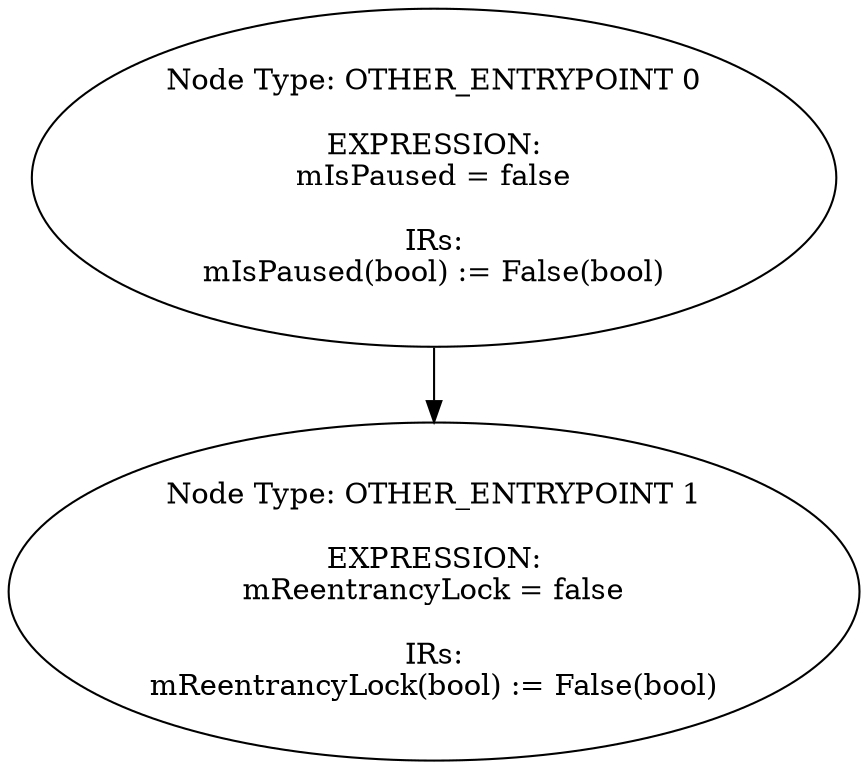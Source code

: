 digraph{
0[label="Node Type: OTHER_ENTRYPOINT 0

EXPRESSION:
mIsPaused = false

IRs:
mIsPaused(bool) := False(bool)"];
0->1;
1[label="Node Type: OTHER_ENTRYPOINT 1

EXPRESSION:
mReentrancyLock = false

IRs:
mReentrancyLock(bool) := False(bool)"];
}

